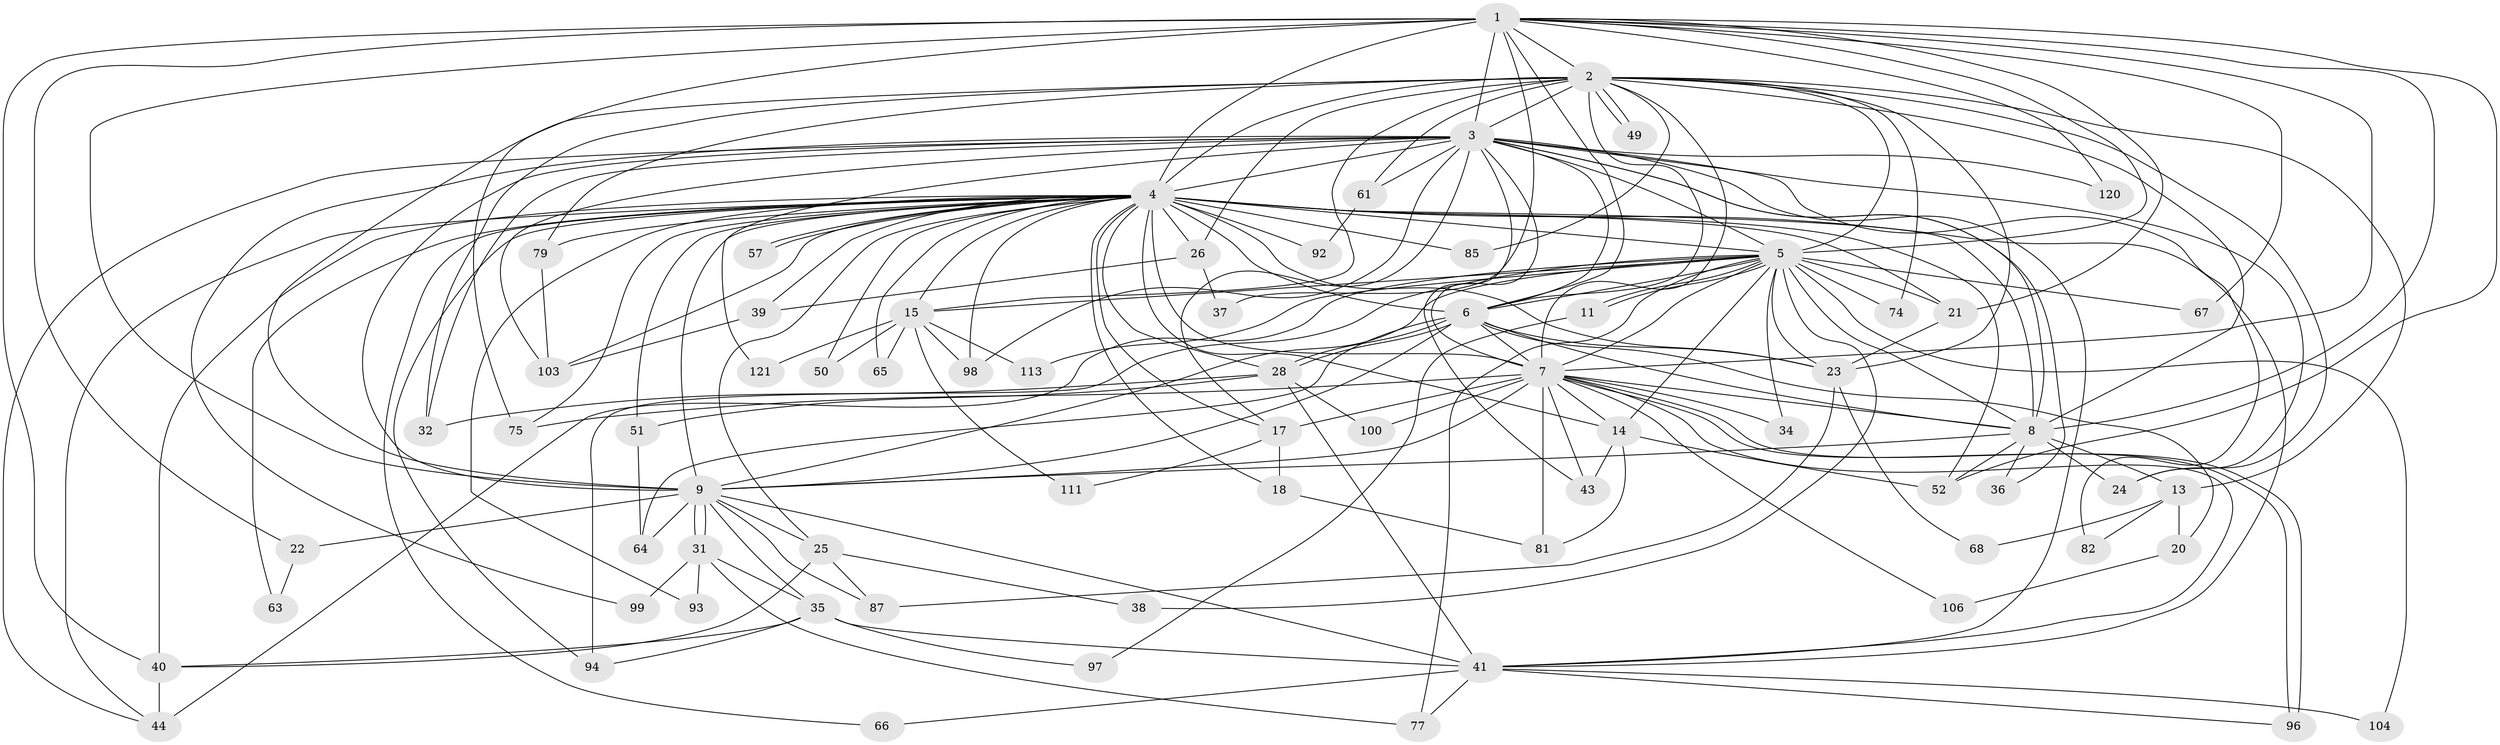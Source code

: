 // original degree distribution, {22: 0.007142857142857143, 26: 0.014285714285714285, 30: 0.007142857142857143, 34: 0.007142857142857143, 18: 0.007142857142857143, 23: 0.014285714285714285, 14: 0.007142857142857143, 20: 0.007142857142857143, 3: 0.24285714285714285, 5: 0.05, 6: 0.03571428571428571, 9: 0.007142857142857143, 4: 0.05, 10: 0.007142857142857143, 2: 0.5214285714285715, 7: 0.014285714285714285}
// Generated by graph-tools (version 1.1) at 2025/13/03/09/25 04:13:59]
// undirected, 70 vertices, 189 edges
graph export_dot {
graph [start="1"]
  node [color=gray90,style=filled];
  1 [super="+59"];
  2 [super="+124+53+30+90+48+60+86"];
  3;
  4 [super="+19+136+89+58+72+109+46+29+16+10"];
  5 [super="+56+27"];
  6 [super="+138+70+73+12"];
  7;
  8;
  9 [super="+76"];
  11;
  13;
  14;
  15;
  17;
  18;
  20 [super="+55"];
  21 [super="+112"];
  22;
  23 [super="+84"];
  24;
  25 [super="+131+80"];
  26;
  28 [super="+33"];
  31;
  32;
  34;
  35;
  36;
  37;
  38;
  39;
  40 [super="+117+118"];
  41 [super="+62+42"];
  43 [super="+129"];
  44 [super="+95+83"];
  49;
  50;
  51;
  52 [super="+114+71"];
  57;
  61;
  63;
  64 [super="+108"];
  65;
  66;
  67;
  68;
  74;
  75 [super="+133"];
  77 [super="+110"];
  79;
  81 [super="+137"];
  82 [super="+115"];
  85;
  87;
  92;
  93;
  94 [super="+126"];
  96;
  97;
  98 [super="+132"];
  99;
  100;
  103 [super="+140+125"];
  104;
  106;
  111;
  113;
  120;
  121;
  1 -- 2 [weight=2];
  1 -- 3;
  1 -- 4 [weight=6];
  1 -- 5 [weight=2];
  1 -- 6;
  1 -- 7;
  1 -- 8;
  1 -- 9 [weight=2];
  1 -- 21;
  1 -- 22;
  1 -- 37;
  1 -- 52;
  1 -- 67;
  1 -- 75;
  1 -- 120;
  1 -- 40;
  2 -- 3 [weight=4];
  2 -- 4 [weight=4];
  2 -- 5 [weight=2];
  2 -- 6 [weight=2];
  2 -- 7;
  2 -- 8;
  2 -- 9 [weight=3];
  2 -- 13;
  2 -- 15;
  2 -- 26;
  2 -- 32;
  2 -- 49;
  2 -- 49;
  2 -- 61;
  2 -- 79;
  2 -- 85;
  2 -- 24;
  2 -- 74;
  2 -- 23;
  3 -- 4 [weight=3];
  3 -- 5;
  3 -- 6 [weight=3];
  3 -- 7;
  3 -- 8;
  3 -- 9;
  3 -- 17;
  3 -- 24;
  3 -- 32;
  3 -- 36;
  3 -- 41;
  3 -- 44;
  3 -- 61;
  3 -- 82 [weight=2];
  3 -- 99;
  3 -- 120;
  3 -- 121;
  3 -- 43;
  3 -- 98;
  3 -- 103;
  4 -- 5 [weight=2];
  4 -- 6 [weight=4];
  4 -- 7 [weight=5];
  4 -- 8 [weight=3];
  4 -- 9 [weight=3];
  4 -- 18;
  4 -- 26;
  4 -- 40 [weight=2];
  4 -- 51;
  4 -- 57;
  4 -- 57;
  4 -- 63;
  4 -- 65;
  4 -- 66;
  4 -- 92;
  4 -- 94;
  4 -- 103;
  4 -- 93;
  4 -- 21;
  4 -- 98;
  4 -- 14;
  4 -- 85;
  4 -- 75;
  4 -- 17;
  4 -- 23 [weight=3];
  4 -- 50;
  4 -- 15;
  4 -- 39;
  4 -- 41;
  4 -- 44;
  4 -- 79;
  4 -- 52;
  4 -- 25 [weight=2];
  4 -- 28;
  5 -- 6;
  5 -- 7;
  5 -- 8;
  5 -- 9;
  5 -- 11;
  5 -- 11;
  5 -- 14;
  5 -- 15;
  5 -- 21;
  5 -- 34;
  5 -- 38;
  5 -- 44 [weight=2];
  5 -- 67;
  5 -- 74;
  5 -- 104;
  5 -- 113;
  5 -- 94;
  5 -- 77;
  5 -- 23;
  6 -- 7;
  6 -- 8;
  6 -- 9 [weight=2];
  6 -- 20 [weight=2];
  6 -- 28;
  6 -- 28;
  6 -- 64;
  6 -- 23;
  7 -- 8;
  7 -- 9;
  7 -- 14;
  7 -- 17;
  7 -- 34;
  7 -- 41;
  7 -- 43;
  7 -- 75;
  7 -- 81;
  7 -- 96;
  7 -- 96;
  7 -- 100;
  7 -- 106;
  8 -- 9;
  8 -- 13;
  8 -- 24;
  8 -- 36;
  8 -- 52;
  9 -- 22;
  9 -- 25;
  9 -- 31;
  9 -- 31;
  9 -- 35;
  9 -- 87;
  9 -- 41 [weight=2];
  9 -- 64;
  11 -- 97;
  13 -- 20;
  13 -- 68;
  13 -- 82;
  14 -- 43;
  14 -- 52;
  14 -- 81;
  15 -- 50;
  15 -- 65;
  15 -- 98;
  15 -- 111;
  15 -- 113;
  15 -- 121;
  17 -- 18;
  17 -- 111;
  18 -- 81;
  20 -- 106;
  21 -- 23;
  22 -- 63;
  23 -- 68;
  23 -- 87;
  25 -- 38;
  25 -- 87;
  25 -- 40;
  26 -- 37;
  26 -- 39;
  28 -- 32;
  28 -- 51;
  28 -- 100;
  28 -- 41;
  31 -- 35;
  31 -- 93;
  31 -- 99;
  31 -- 77;
  35 -- 40;
  35 -- 94;
  35 -- 97;
  35 -- 41;
  39 -- 103;
  40 -- 44;
  41 -- 96;
  41 -- 66;
  41 -- 104;
  41 -- 77;
  51 -- 64;
  61 -- 92;
  79 -- 103;
}
